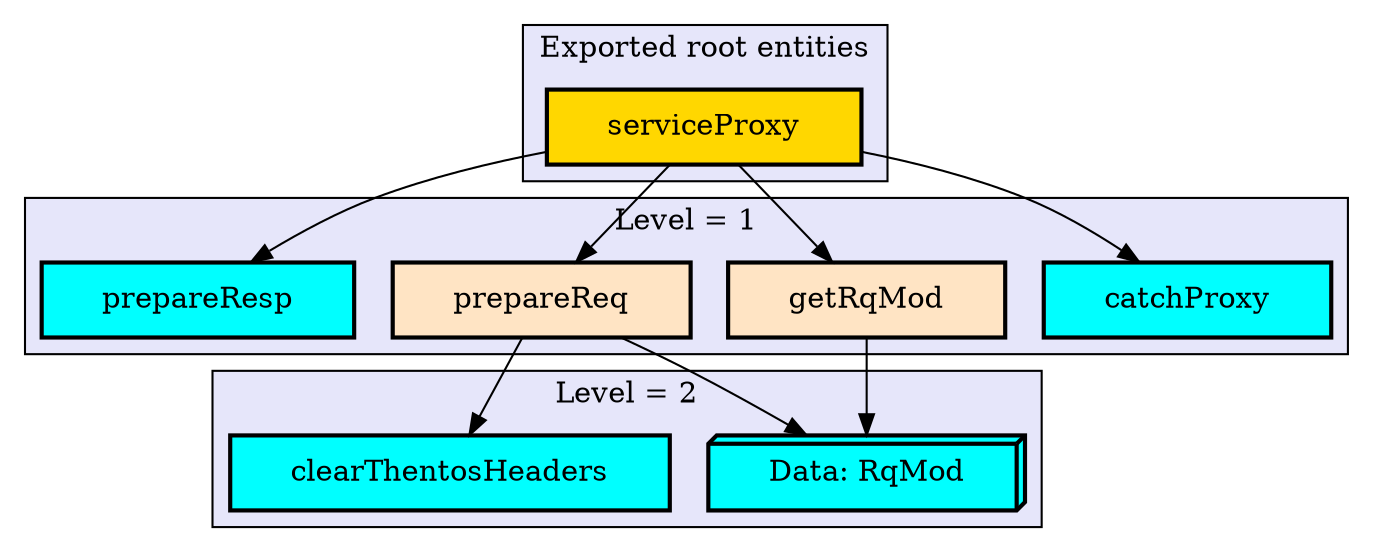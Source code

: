 digraph "Levels within Thentos.Backend.Api.Proxy" {
    node [margin="0.4,0.1"
         ,style=filled];
    subgraph cluster_0 {
        graph [label="Exported root entities"
              ,style=filled
              ,fillcolor=lavender];
        7 [label=serviceProxy
          ,shape=box
          ,fillcolor=gold
          ,style="filled,bold"];
    }
    subgraph cluster_1 {
        graph [label="Level = 1"
              ,style=filled
              ,fillcolor=lavender];
        2 [label=catchProxy
          ,shape=box
          ,fillcolor=cyan
          ,style="filled,bold"];
        4 [label=getRqMod
          ,shape=box
          ,fillcolor=bisque
          ,style="filled,bold"];
        5 [label=prepareReq
          ,shape=box
          ,fillcolor=bisque
          ,style="filled,bold"];
        6 [label=prepareResp
          ,shape=box
          ,fillcolor=cyan
          ,style="filled,bold"];
    }
    subgraph cluster_2 {
        graph [label="Level = 2"
              ,style=filled
              ,fillcolor=lavender];
        1 [label="Data: RqMod"
          ,shape=box3d
          ,fillcolor=cyan
          ,style="filled,bold"];
        3 [label=clearThentosHeaders
          ,shape=box
          ,fillcolor=cyan
          ,style="filled,bold"];
    }
    4 -> 1 [penwidth=1,color=black];
    5 -> 1 [penwidth=1,color=black];
    5 -> 3 [penwidth=1,color=black];
    7 -> 2 [penwidth=1,color=black];
    7 -> 4 [penwidth=1,color=black];
    7 -> 5 [penwidth=1,color=black];
    7 -> 6 [penwidth=1,color=black];
}

